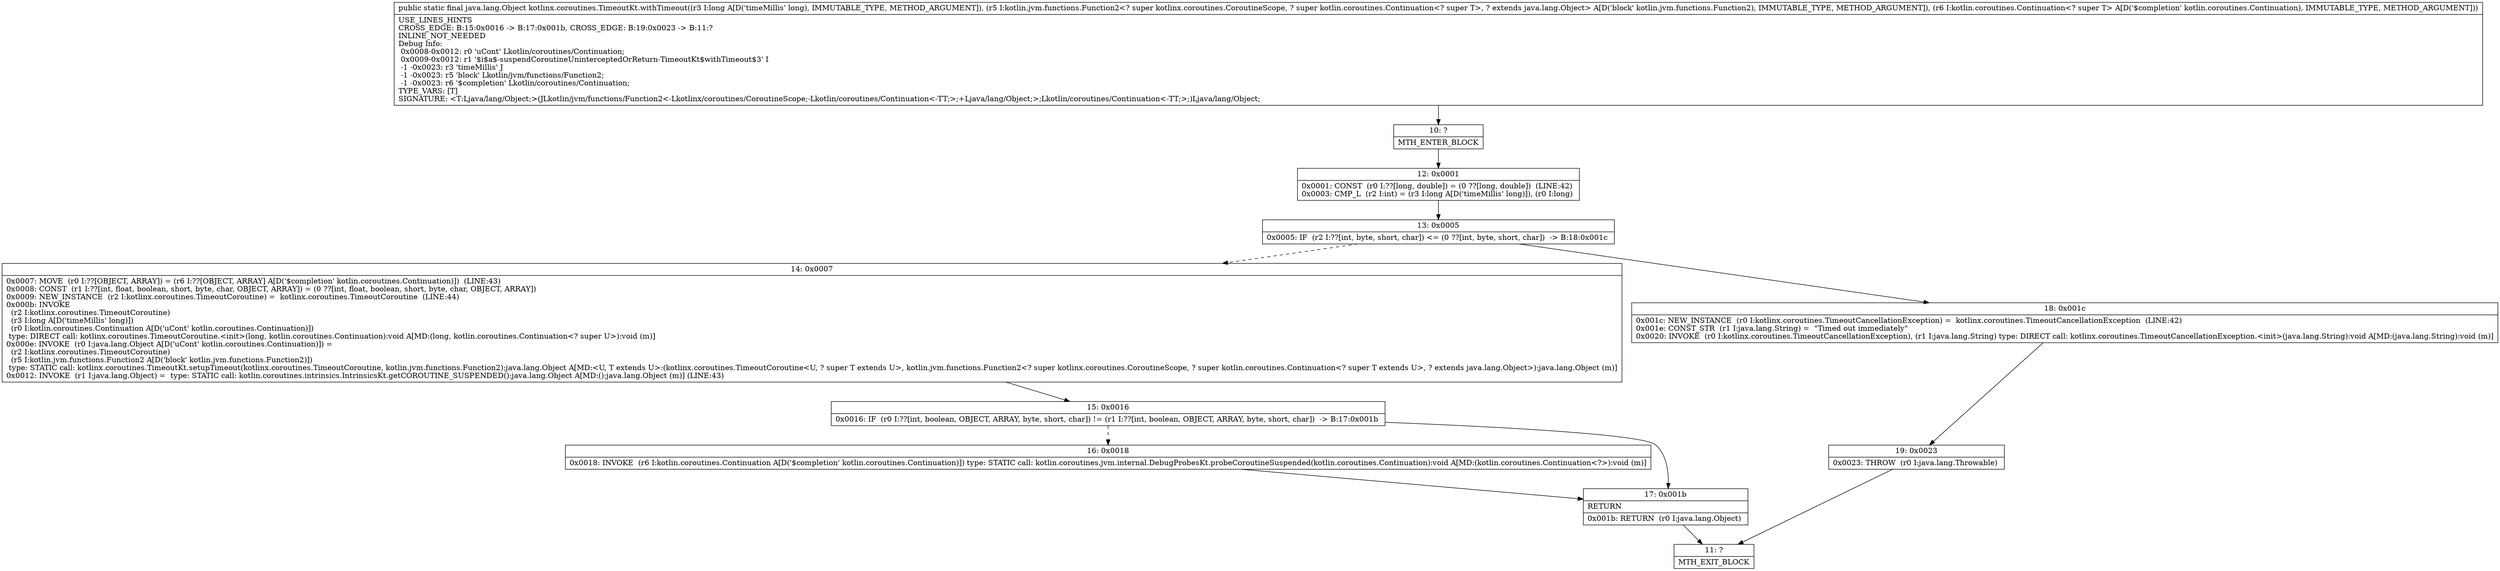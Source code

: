 digraph "CFG forkotlinx.coroutines.TimeoutKt.withTimeout(JLkotlin\/jvm\/functions\/Function2;Lkotlin\/coroutines\/Continuation;)Ljava\/lang\/Object;" {
Node_10 [shape=record,label="{10\:\ ?|MTH_ENTER_BLOCK\l}"];
Node_12 [shape=record,label="{12\:\ 0x0001|0x0001: CONST  (r0 I:??[long, double]) = (0 ??[long, double])  (LINE:42)\l0x0003: CMP_L  (r2 I:int) = (r3 I:long A[D('timeMillis' long)]), (r0 I:long) \l}"];
Node_13 [shape=record,label="{13\:\ 0x0005|0x0005: IF  (r2 I:??[int, byte, short, char]) \<= (0 ??[int, byte, short, char])  \-\> B:18:0x001c \l}"];
Node_14 [shape=record,label="{14\:\ 0x0007|0x0007: MOVE  (r0 I:??[OBJECT, ARRAY]) = (r6 I:??[OBJECT, ARRAY] A[D('$completion' kotlin.coroutines.Continuation)])  (LINE:43)\l0x0008: CONST  (r1 I:??[int, float, boolean, short, byte, char, OBJECT, ARRAY]) = (0 ??[int, float, boolean, short, byte, char, OBJECT, ARRAY]) \l0x0009: NEW_INSTANCE  (r2 I:kotlinx.coroutines.TimeoutCoroutine) =  kotlinx.coroutines.TimeoutCoroutine  (LINE:44)\l0x000b: INVOKE  \l  (r2 I:kotlinx.coroutines.TimeoutCoroutine)\l  (r3 I:long A[D('timeMillis' long)])\l  (r0 I:kotlin.coroutines.Continuation A[D('uCont' kotlin.coroutines.Continuation)])\l type: DIRECT call: kotlinx.coroutines.TimeoutCoroutine.\<init\>(long, kotlin.coroutines.Continuation):void A[MD:(long, kotlin.coroutines.Continuation\<? super U\>):void (m)]\l0x000e: INVOKE  (r0 I:java.lang.Object A[D('uCont' kotlin.coroutines.Continuation)]) = \l  (r2 I:kotlinx.coroutines.TimeoutCoroutine)\l  (r5 I:kotlin.jvm.functions.Function2 A[D('block' kotlin.jvm.functions.Function2)])\l type: STATIC call: kotlinx.coroutines.TimeoutKt.setupTimeout(kotlinx.coroutines.TimeoutCoroutine, kotlin.jvm.functions.Function2):java.lang.Object A[MD:\<U, T extends U\>:(kotlinx.coroutines.TimeoutCoroutine\<U, ? super T extends U\>, kotlin.jvm.functions.Function2\<? super kotlinx.coroutines.CoroutineScope, ? super kotlin.coroutines.Continuation\<? super T extends U\>, ? extends java.lang.Object\>):java.lang.Object (m)]\l0x0012: INVOKE  (r1 I:java.lang.Object) =  type: STATIC call: kotlin.coroutines.intrinsics.IntrinsicsKt.getCOROUTINE_SUSPENDED():java.lang.Object A[MD:():java.lang.Object (m)] (LINE:43)\l}"];
Node_15 [shape=record,label="{15\:\ 0x0016|0x0016: IF  (r0 I:??[int, boolean, OBJECT, ARRAY, byte, short, char]) != (r1 I:??[int, boolean, OBJECT, ARRAY, byte, short, char])  \-\> B:17:0x001b \l}"];
Node_16 [shape=record,label="{16\:\ 0x0018|0x0018: INVOKE  (r6 I:kotlin.coroutines.Continuation A[D('$completion' kotlin.coroutines.Continuation)]) type: STATIC call: kotlin.coroutines.jvm.internal.DebugProbesKt.probeCoroutineSuspended(kotlin.coroutines.Continuation):void A[MD:(kotlin.coroutines.Continuation\<?\>):void (m)]\l}"];
Node_17 [shape=record,label="{17\:\ 0x001b|RETURN\l|0x001b: RETURN  (r0 I:java.lang.Object) \l}"];
Node_11 [shape=record,label="{11\:\ ?|MTH_EXIT_BLOCK\l}"];
Node_18 [shape=record,label="{18\:\ 0x001c|0x001c: NEW_INSTANCE  (r0 I:kotlinx.coroutines.TimeoutCancellationException) =  kotlinx.coroutines.TimeoutCancellationException  (LINE:42)\l0x001e: CONST_STR  (r1 I:java.lang.String) =  \"Timed out immediately\" \l0x0020: INVOKE  (r0 I:kotlinx.coroutines.TimeoutCancellationException), (r1 I:java.lang.String) type: DIRECT call: kotlinx.coroutines.TimeoutCancellationException.\<init\>(java.lang.String):void A[MD:(java.lang.String):void (m)]\l}"];
Node_19 [shape=record,label="{19\:\ 0x0023|0x0023: THROW  (r0 I:java.lang.Throwable) \l}"];
MethodNode[shape=record,label="{public static final java.lang.Object kotlinx.coroutines.TimeoutKt.withTimeout((r3 I:long A[D('timeMillis' long), IMMUTABLE_TYPE, METHOD_ARGUMENT]), (r5 I:kotlin.jvm.functions.Function2\<? super kotlinx.coroutines.CoroutineScope, ? super kotlin.coroutines.Continuation\<? super T\>, ? extends java.lang.Object\> A[D('block' kotlin.jvm.functions.Function2), IMMUTABLE_TYPE, METHOD_ARGUMENT]), (r6 I:kotlin.coroutines.Continuation\<? super T\> A[D('$completion' kotlin.coroutines.Continuation), IMMUTABLE_TYPE, METHOD_ARGUMENT]))  | USE_LINES_HINTS\lCROSS_EDGE: B:15:0x0016 \-\> B:17:0x001b, CROSS_EDGE: B:19:0x0023 \-\> B:11:?\lINLINE_NOT_NEEDED\lDebug Info:\l  0x0008\-0x0012: r0 'uCont' Lkotlin\/coroutines\/Continuation;\l  0x0009\-0x0012: r1 '$i$a$\-suspendCoroutineUninterceptedOrReturn\-TimeoutKt$withTimeout$3' I\l  \-1 \-0x0023: r3 'timeMillis' J\l  \-1 \-0x0023: r5 'block' Lkotlin\/jvm\/functions\/Function2;\l  \-1 \-0x0023: r6 '$completion' Lkotlin\/coroutines\/Continuation;\lTYPE_VARS: [T]\lSIGNATURE: \<T:Ljava\/lang\/Object;\>(JLkotlin\/jvm\/functions\/Function2\<\-Lkotlinx\/coroutines\/CoroutineScope;\-Lkotlin\/coroutines\/Continuation\<\-TT;\>;+Ljava\/lang\/Object;\>;Lkotlin\/coroutines\/Continuation\<\-TT;\>;)Ljava\/lang\/Object;\l}"];
MethodNode -> Node_10;Node_10 -> Node_12;
Node_12 -> Node_13;
Node_13 -> Node_14[style=dashed];
Node_13 -> Node_18;
Node_14 -> Node_15;
Node_15 -> Node_16[style=dashed];
Node_15 -> Node_17;
Node_16 -> Node_17;
Node_17 -> Node_11;
Node_18 -> Node_19;
Node_19 -> Node_11;
}

